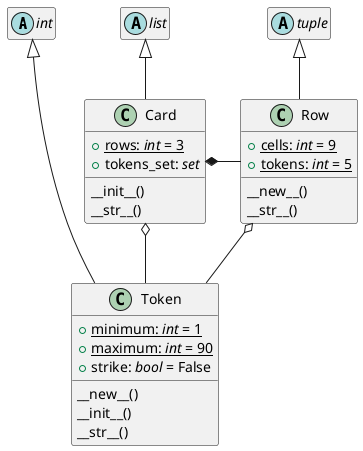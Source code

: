 @startuml

hide abstract empty members


abstract class int
abstract class tuple
abstract class list


class Token {
    +{static}minimum: <i>int</i> = 1
    +{static}maximum: <i>int</i> = 90
    +strike: <i>bool</i> = False
    __new__()
    __init__()
    __str__()
}


class Row {
    +{static}cells: <i>int</i> = 9
    +{static}tokens: <i>int</i> = 5
    __new__()
    __str__()
}


class Card {
    +{static}rows: <i>int</i> = 3
    +tokens_set: <i>set</i>
    __init__()
    __str__()
}


int <|--- Token
tuple <|-- Row
list <|-- Card

Row o-- Token
Card *-right- Row
Card o-- Token


@enduml